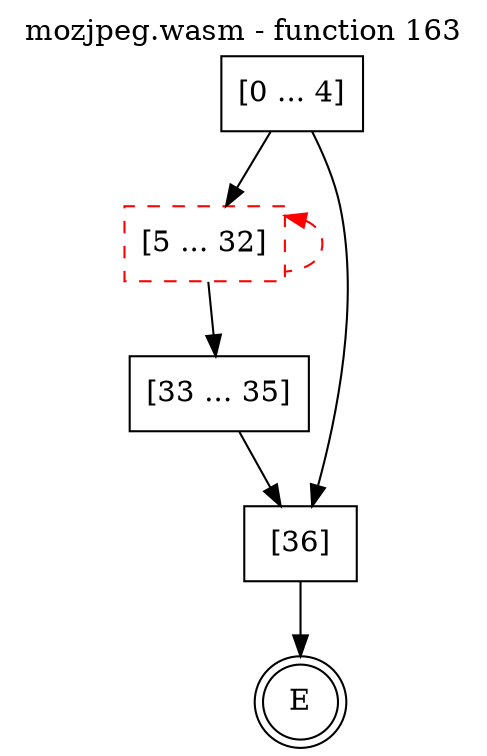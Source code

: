 digraph finite_state_machine {
    label = "mozjpeg.wasm - function 163"
    labelloc =  t
    labelfontsize = 16
    labelfontcolor = black
    labelfontname = "Helvetica"
    node [shape = doublecircle]; E ;
    node [shape = box];
    node [shape=box, color=black, style=solid] 0[label="[0 ... 4]"]
    node [shape=box, color=red, style=dashed] 5[label="[5 ... 32]"]
    node [shape=box, color=black, style=solid] 33[label="[33 ... 35]"]
    node [shape=box, color=black, style=solid] 36[label="[36]"]
    0 -> 5;
    0 -> 36;
    5 -> 33;
    5 -> 5[style="dashed" color="red" dir=back];
    33 -> 36;
    36 -> E;
}
